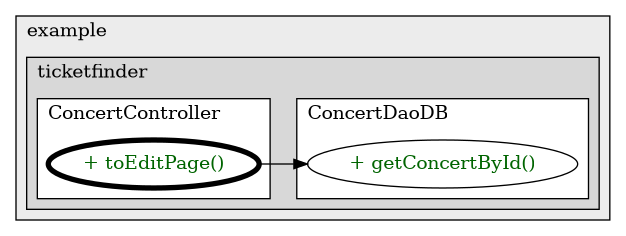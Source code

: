 @startuml

/' diagram meta data start
config=CallConfiguration;
{
  "rootMethod": "com.example.ticketfinder.controller.ConcertController#toEditPage(HttpServletRequest,Model)",
  "projectClassification": {
    "searchMode": "OpenProject", // OpenProject, AllProjects
    "includedProjects": "",
    "pathEndKeywords": "*.impl",
    "isClientPath": "",
    "isClientName": "",
    "isTestPath": "",
    "isTestName": "",
    "isMappingPath": "",
    "isMappingName": "",
    "isDataAccessPath": "",
    "isDataAccessName": "",
    "isDataStructurePath": "",
    "isDataStructureName": "",
    "isInterfaceStructuresPath": "",
    "isInterfaceStructuresName": "",
    "isEntryPointPath": "",
    "isEntryPointName": "",
    "treatFinalFieldsAsMandatory": false
  },
  "graphRestriction": {
    "classPackageExcludeFilter": "",
    "classPackageIncludeFilter": "",
    "classNameExcludeFilter": "",
    "classNameIncludeFilter": "",
    "methodNameExcludeFilter": "",
    "methodNameIncludeFilter": "",
    "removeByInheritance": "", // inheritance/annotation based filtering is done in a second step
    "removeByAnnotation": "",
    "removeByClassPackage": "", // cleanup the graph after inheritance/annotation based filtering is done
    "removeByClassName": "",
    "cutMappings": false,
    "cutEnum": true,
    "cutTests": true,
    "cutClient": true,
    "cutDataAccess": true,
    "cutInterfaceStructures": true,
    "cutDataStructures": true,
    "cutGetterAndSetter": true,
    "cutConstructors": true
  },
  "graphTraversal": {
    "forwardDepth": 3,
    "backwardDepth": 3,
    "classPackageExcludeFilter": "",
    "classPackageIncludeFilter": "",
    "classNameExcludeFilter": "",
    "classNameIncludeFilter": "",
    "methodNameExcludeFilter": "",
    "methodNameIncludeFilter": "",
    "hideMappings": false,
    "hideDataStructures": false,
    "hidePrivateMethods": true,
    "hideInterfaceCalls": true, // indirection: implementation -> interface (is hidden) -> implementation
    "onlyShowApplicationEntryPoints": false, // root node is included
    "useMethodCallsForStructureDiagram": "ForwardOnly" // ForwardOnly, BothDirections, No
  },
  "details": {
    "aggregation": "GroupByClass", // ByClass, GroupByClass, None
    "showMethodParametersTypes": false,
    "showMethodParametersNames": false,
    "showMethodReturnType": false,
    "showPackageLevels": 2,
    "showCallOrder": false,
    "edgeMode": "MethodsOnly", // TypesOnly, MethodsOnly, TypesAndMethods, MethodsAndDirectTypeUsage
    "showDetailedClassStructure": false
  },
  "rootClass": "com.example.ticketfinder.controller.ConcertController",
  "extensionCallbackMethod": "" // qualified.class.name#methodName - signature: public static String method(String)
}
diagram meta data end '/



digraph g {
    rankdir="LR"
    splines=polyline
    

'nodes 
subgraph cluster_1322970774 { 
   	label=example
	labeljust=l
	fillcolor="#ececec"
	style=filled
   
   subgraph cluster_700473290 { 
   	label=ticketfinder
	labeljust=l
	fillcolor="#d8d8d8"
	style=filled
   
   subgraph cluster_355043729 { 
   	label=ConcertDaoDB
	labeljust=l
	fillcolor=white
	style=filled
   
   ConcertDaoDB172926553XXXgetConcertById104431[
	label="+ getConcertById()"
	style=filled
	fillcolor=white
	tooltip="ConcertDaoDB

null"
	fontcolor=darkgreen
];
} 

subgraph cluster_919991419 { 
   	label=ConcertController
	labeljust=l
	fillcolor=white
	style=filled
   
   ConcertController26575897XXXtoEditPage2088715645[
	label="+ toEditPage()"
	style=filled
	fillcolor=white
	tooltip="ConcertController

null"
	penwidth=4
	fontcolor=darkgreen
];
} 
} 
} 

'edges    
ConcertController26575897XXXtoEditPage2088715645 -> ConcertDaoDB172926553XXXgetConcertById104431;
    
}
@enduml